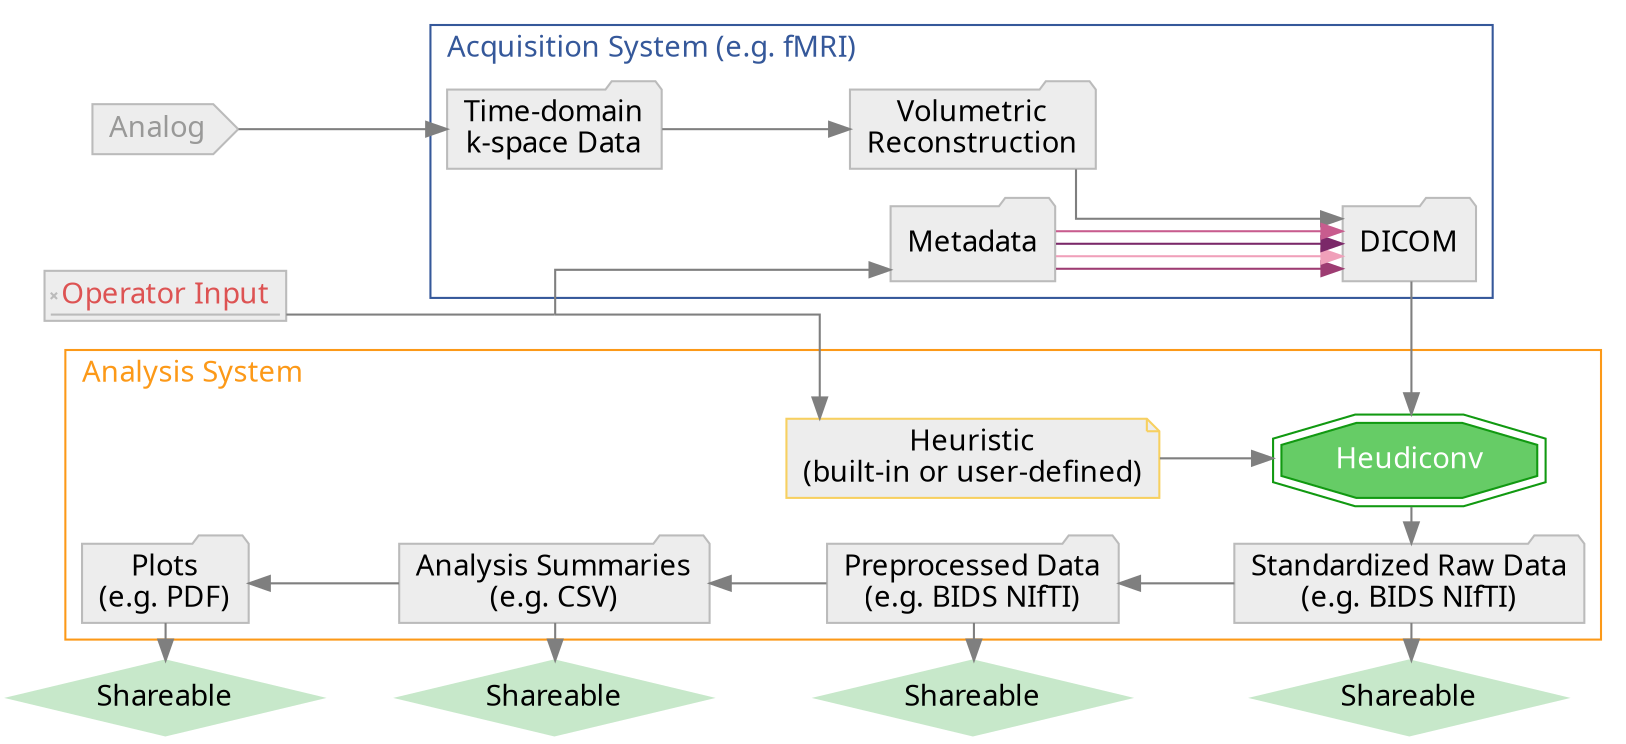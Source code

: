 digraph graphname {
    newrank = true;
    size="26,10";
    rankdir="LR";
    splines=ortho;
    graph [fontname = "sans"];
    node [fontname = "sans", style=filled];
    edge [fontname = "sans", color=gray50];
    raw_share[
        label="Shareable",
        shape=diamond, color="#C7E8CA", fillcolor="#C7E8CA"
        ];
    pre_share[
        label="Shareable",
        shape=diamond, color="#C7E8CA", fillcolor="#C7E8CA"
        ];
    ana_share[
        label="Shareable",
        shape=diamond, color="#C7E8CA", fillcolor="#C7E8CA"
        ];
    plo_share[
        label="Shareable",
        shape=diamond, color="#C7E8CA", fillcolor="#C7E8CA"
        ];
    a[label="Analog  ", shape=cds, color="#BBBBBB", fillcolor=grey93, fontcolor="#999998"];
    tim[label="Time-domain\nk-space Data", shape=folder, color="#BBBBBB", fillcolor=grey93];
    vol[label="Volumetric\nReconstruction", shape=folder, color="#BBBBBB", fillcolor=grey93];
    dic[
        label="DICOM",
        shape=folder, color="#BBBBBB", fillcolor=grey93
        ];
    heh[
        label="Heuristic\n(built-in or user-defined)",
        shape=note, color="#F7D060", fillcolor=grey93
        ];
    heu[
        label="Heudiconv",
        shape=doubleoctagon, color="#119911", fillcolor="#66CC66", fontcolor="#FFFFFF"
        ];
    raw[
        label="Standardized Raw Data\n(e.g. BIDS NIfTI)",
        shape=folder, color="#BBBBBB", fillcolor=grey93
        ];
    pre[
        label="Preprocessed Data\n(e.g. BIDS NIfTI)",
        shape=folder, color="#BBBBBB", fillcolor=grey93
        ];
    ana[
        label="Analysis Summaries\n(e.g. CSV)",
        shape=folder, color="#BBBBBB", fillcolor=grey93
        ];
    plo[
        label="Plots\n(e.g. PDF)",
        shape=folder, color="#BBBBBB", fillcolor=grey93
        ];
    mai[label="Operator Input", shape=signature, color="#BBBBBB", fillcolor=grey93, fontcolor="#DD5353"];
    met[label="Metadata", shape=folder, color="#BBBBBB", fillcolor=grey93];
    fake[label="", shape=point, style=invis, width=0, height=0];
    mai -> fake:e[arrowhead=none];
    fake:s -> met[tailclip=false];
    fake:w -> heh[tailclip=false];
    a -> tim;
    subgraph cluster1 {
        tim -> vol;
        label = "Acquisition System (e.g. fMRI)";
        labelloc = "t";
        labeljust = "l";
        fontcolor = "#35589A";
        color = "#35589A";
        met -> dic [color="#9D3C72"];
        met -> dic [color="#F0A0BA"];
        met -> dic [color="#7B2869"];
        met -> dic [color="#C85C8E"];
        vol -> dic;
    }
    dic -> heu [constraint=false] ;
    subgraph cluster2 {
        heh -> heu ;
        heu -> raw ;
        raw -> pre ;
        pre -> ana ;
        ana -> plo ;
        label = "Analysis System";
        labelloc = "t";
        labeljust = "l";
        fontcolor = "#FC9918";
        color = "#FC9918";
    }
    raw:s -> raw_share:n[constraint=false];
    pre:s -> pre_share:n[constraint=false];
    ana:s -> ana_share:n[constraint=false];
    plo:s -> plo_share:n[constraint=false];
    {rank=same; plo; plo_share; mai; a}
    {rank=same; met; vol}
    {rank=same; dic; raw; raw_share; heu}
    {rank=same; pre; pre_share; vol}
    {rank=same; ana; ana_share; tim}
}
